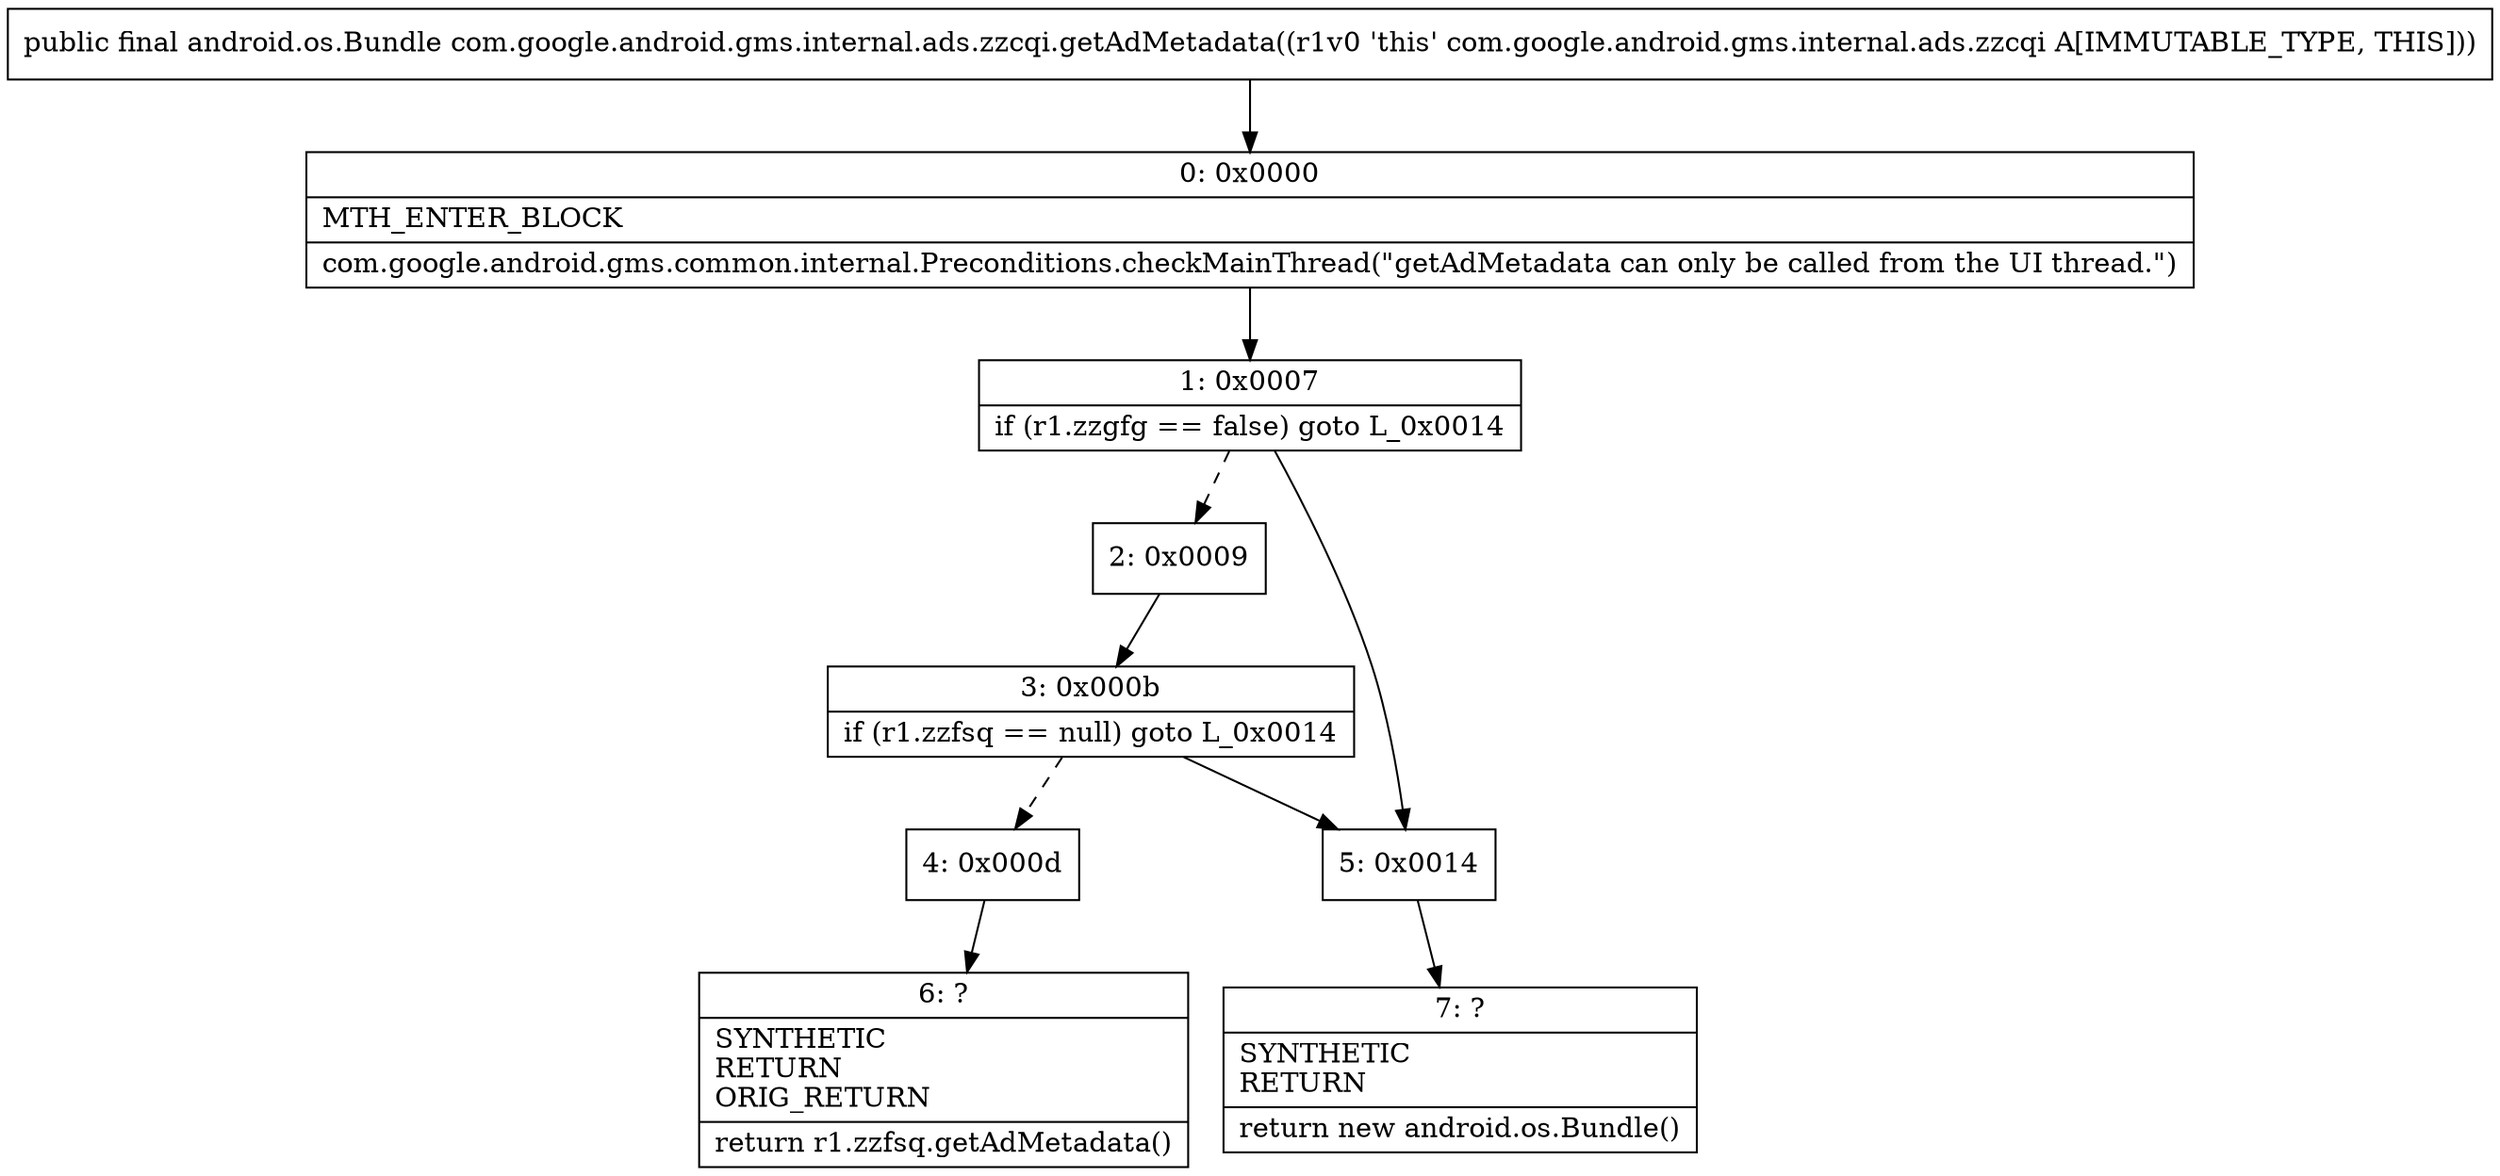 digraph "CFG forcom.google.android.gms.internal.ads.zzcqi.getAdMetadata()Landroid\/os\/Bundle;" {
Node_0 [shape=record,label="{0\:\ 0x0000|MTH_ENTER_BLOCK\l|com.google.android.gms.common.internal.Preconditions.checkMainThread(\"getAdMetadata can only be called from the UI thread.\")\l}"];
Node_1 [shape=record,label="{1\:\ 0x0007|if (r1.zzgfg == false) goto L_0x0014\l}"];
Node_2 [shape=record,label="{2\:\ 0x0009}"];
Node_3 [shape=record,label="{3\:\ 0x000b|if (r1.zzfsq == null) goto L_0x0014\l}"];
Node_4 [shape=record,label="{4\:\ 0x000d}"];
Node_5 [shape=record,label="{5\:\ 0x0014}"];
Node_6 [shape=record,label="{6\:\ ?|SYNTHETIC\lRETURN\lORIG_RETURN\l|return r1.zzfsq.getAdMetadata()\l}"];
Node_7 [shape=record,label="{7\:\ ?|SYNTHETIC\lRETURN\l|return new android.os.Bundle()\l}"];
MethodNode[shape=record,label="{public final android.os.Bundle com.google.android.gms.internal.ads.zzcqi.getAdMetadata((r1v0 'this' com.google.android.gms.internal.ads.zzcqi A[IMMUTABLE_TYPE, THIS])) }"];
MethodNode -> Node_0;
Node_0 -> Node_1;
Node_1 -> Node_2[style=dashed];
Node_1 -> Node_5;
Node_2 -> Node_3;
Node_3 -> Node_4[style=dashed];
Node_3 -> Node_5;
Node_4 -> Node_6;
Node_5 -> Node_7;
}

